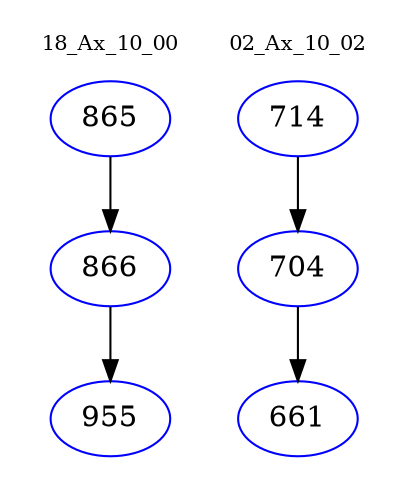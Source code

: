digraph{
subgraph cluster_0 {
color = white
label = "18_Ax_10_00";
fontsize=10;
T0_865 [label="865", color="blue"]
T0_865 -> T0_866 [color="black"]
T0_866 [label="866", color="blue"]
T0_866 -> T0_955 [color="black"]
T0_955 [label="955", color="blue"]
}
subgraph cluster_1 {
color = white
label = "02_Ax_10_02";
fontsize=10;
T1_714 [label="714", color="blue"]
T1_714 -> T1_704 [color="black"]
T1_704 [label="704", color="blue"]
T1_704 -> T1_661 [color="black"]
T1_661 [label="661", color="blue"]
}
}
